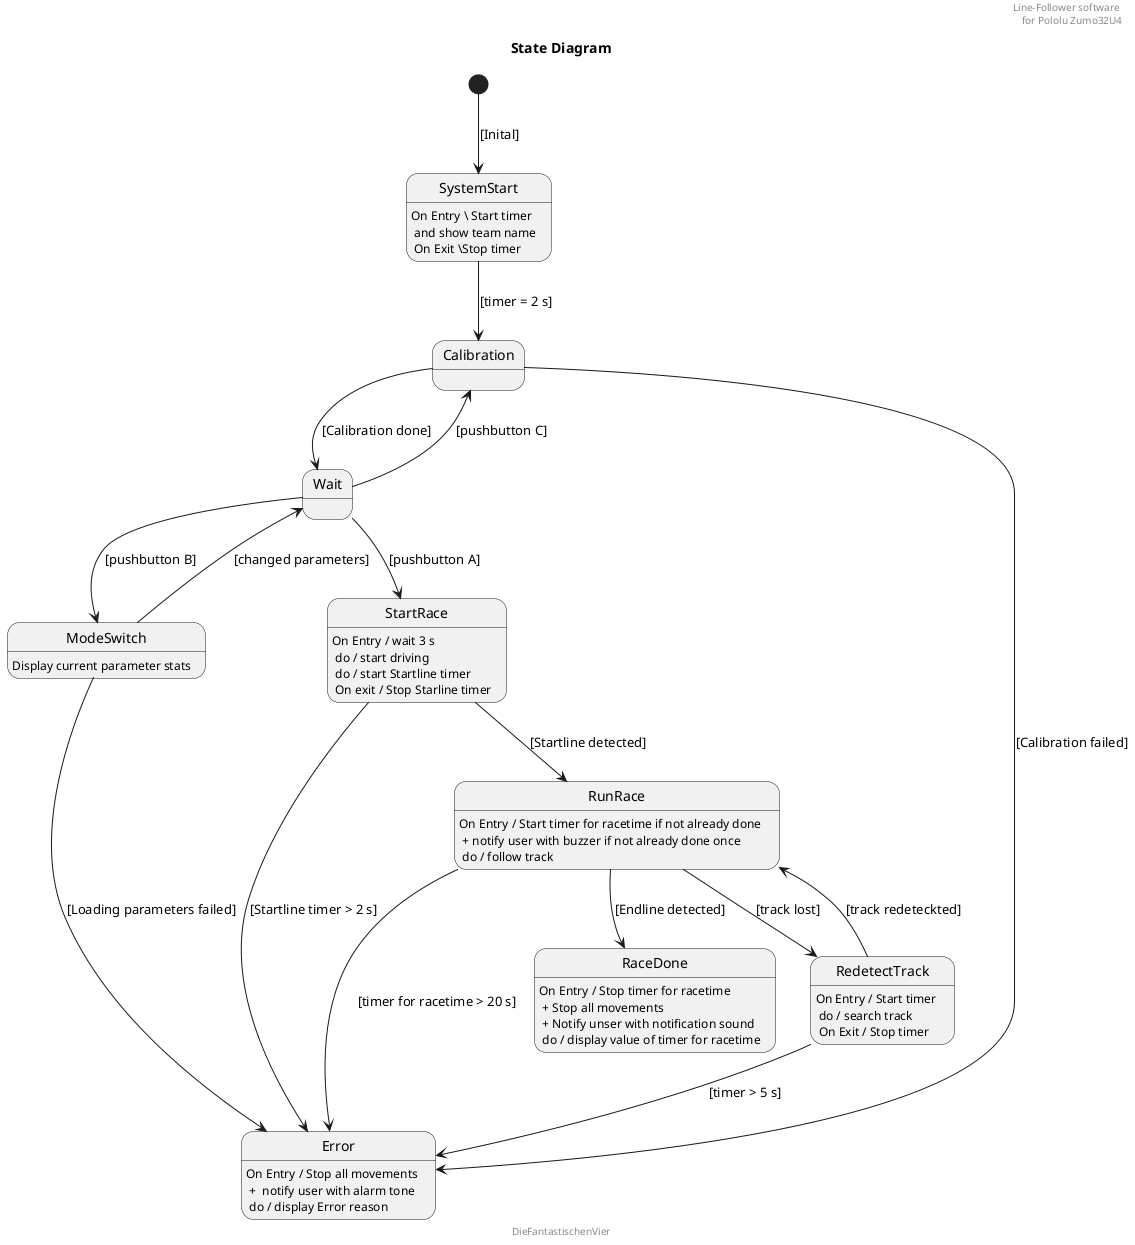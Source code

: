@startuml statediagramm
header Line-Follower software \n for Pololu Zumo32U4
footer DieFantastischenVier

title State Diagram


[*]-->SystemStart : [Inital]

SystemStart-->Calibration : [timer = 2 s]


SystemStart : On Entry \ Start timer \n and show team name\n On Exit \Stop timer

Wait-->Calibration : [pushbutton C]

Wait-->ModeSwitch : [pushbutton B]

ModeSwitch : Display current parameter stats


ModeSwitch-->Error : [Loading parameters failed]

ModeSwitch-->Wait : [changed parameters]


Calibration-->Wait : [Calibration done]

Calibration-->Error : [Calibration failed]

Wait--> StartRace : [pushbutton A]


StartRace--> RunRace : [Startline detected]

StartRace--> Error : [Startline timer > 2 s]

RunRace-->RaceDone : [Endline detected]

RunRace-->RedetectTrack : [track lost]

RedetectTrack-->Error : [timer > 5 s]

RedetectTrack : On Entry / Start timer \n do / search track \n On Exit / Stop timer

RedetectTrack-->RunRace : [track redeteckted]

RunRace-->Error :[timer for racetime > 20 s]

StartRace : On Entry / wait 3 s \n do / start driving \n do / start Startline timer\n On exit / Stop Starline timer

RunRace : On Entry / Start timer for racetime if not already done \n + notify user with buzzer if not already done once \n do / follow track

Error : On Entry / Stop all movements \n +  notify user with alarm tone \n do / display Error reason

RaceDone : On Entry / Stop timer for racetime \n + Stop all movements \n + Notify unser with notification sound \n do / display value of timer for racetime 


@enduml
